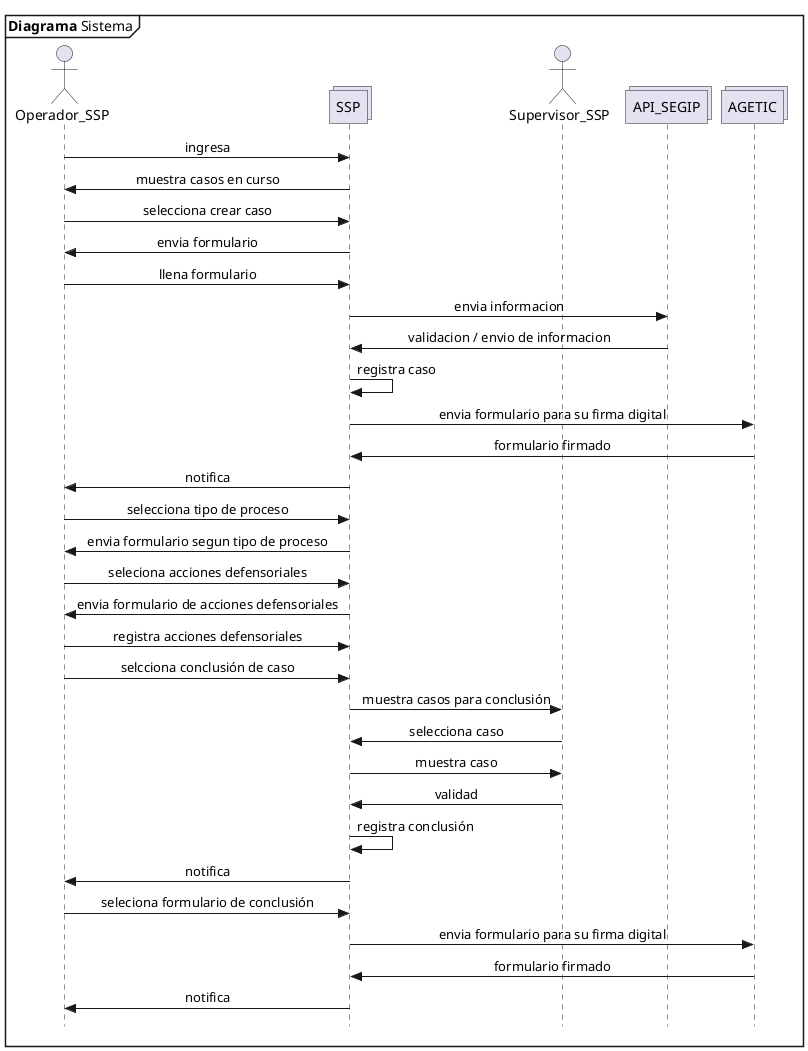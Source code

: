 @startuml Diagrama_Sistema
skinparam Style strictuml
skinparam SequenceMessageAlignment center

mainframe **Diagrama** Sistema

actor Operador_SSP as opssp
collections SSP
actor Supervisor_SSP as supssp
collections API_SEGIP as segip
collections AGETIC as agetic

opssp->SSP: ingresa
SSP->opssp: muestra casos en curso
opssp->SSP: selecciona crear caso
SSP->opssp: envia formulario
opssp->SSP: llena formulario
SSP->segip: envia informacion
segip->SSP: validacion / envio de informacion
SSP->SSP: registra caso
SSP->agetic: envia formulario para su firma digital
agetic->SSP: formulario firmado 
SSP->opssp: notifica
opssp->SSP: selecciona tipo de proceso
SSP->opssp: envia formulario segun tipo de proceso
opssp->SSP: seleciona acciones defensoriales
SSP->opssp: envia formulario de acciones defensoriales
opssp->SSP: registra acciones defensoriales
opssp->SSP: selcciona conclusión de caso
SSP->supssp: muestra casos para conclusión
supssp->SSP: selecciona caso
SSP->supssp: muestra caso
supssp->SSP: validad
SSP->SSP: registra conclusión
SSP->opssp: notifica
opssp->SSP: seleciona formulario de conclusión
SSP->agetic: envia formulario para su firma digital
agetic->SSP: formulario firmado
SSP->opssp: notifica

@enduml